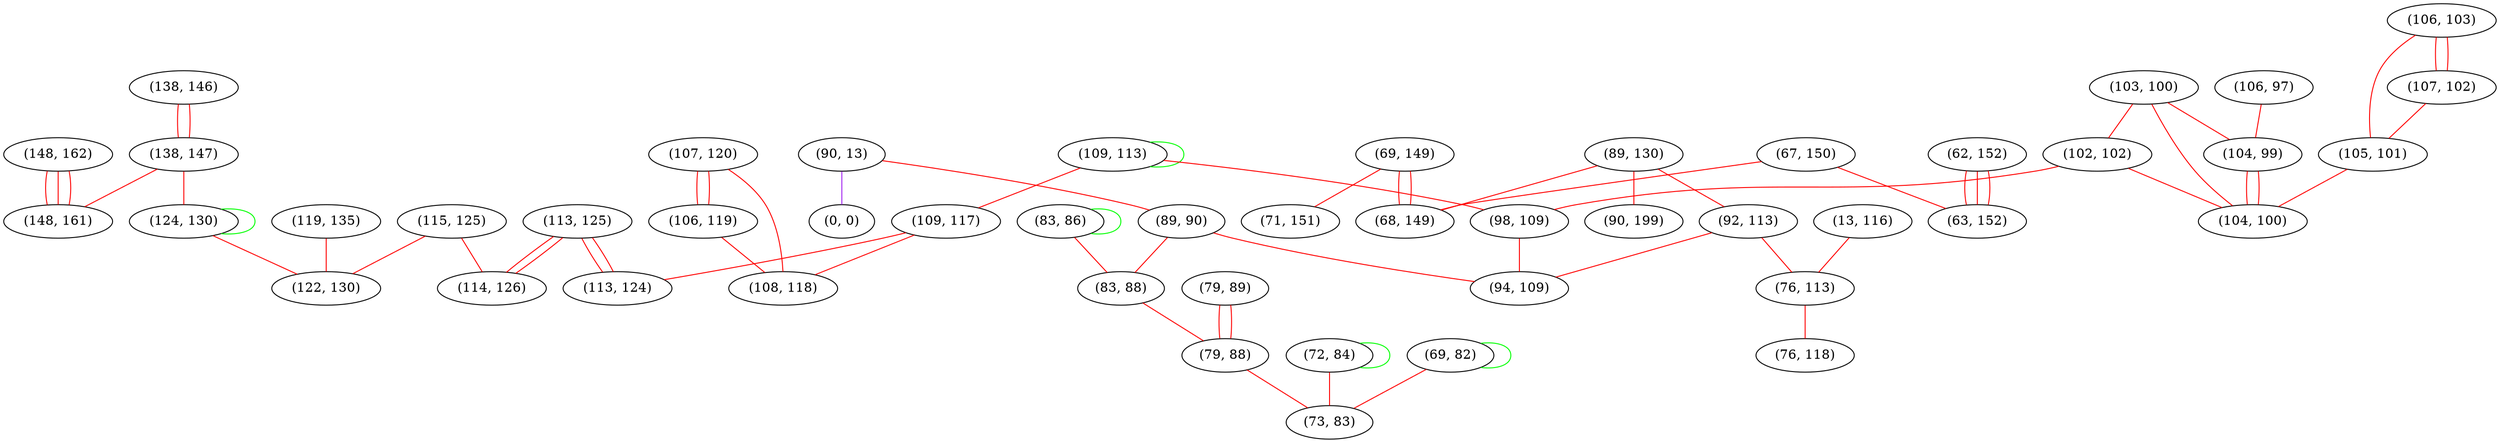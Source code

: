 graph "" {
"(148, 162)";
"(109, 113)";
"(119, 135)";
"(69, 149)";
"(83, 86)";
"(107, 120)";
"(90, 13)";
"(72, 84)";
"(13, 116)";
"(89, 130)";
"(89, 90)";
"(67, 150)";
"(115, 125)";
"(106, 103)";
"(79, 89)";
"(69, 82)";
"(109, 117)";
"(103, 100)";
"(90, 199)";
"(138, 146)";
"(0, 0)";
"(92, 113)";
"(102, 102)";
"(113, 125)";
"(138, 147)";
"(83, 88)";
"(68, 149)";
"(76, 113)";
"(106, 97)";
"(106, 119)";
"(114, 126)";
"(62, 152)";
"(104, 99)";
"(79, 88)";
"(113, 124)";
"(124, 130)";
"(148, 161)";
"(76, 118)";
"(98, 109)";
"(122, 130)";
"(63, 152)";
"(107, 102)";
"(108, 118)";
"(105, 101)";
"(73, 83)";
"(71, 151)";
"(94, 109)";
"(104, 100)";
"(148, 162)" -- "(148, 161)"  [color=red, key=0, weight=1];
"(148, 162)" -- "(148, 161)"  [color=red, key=1, weight=1];
"(148, 162)" -- "(148, 161)"  [color=red, key=2, weight=1];
"(109, 113)" -- "(109, 113)"  [color=green, key=0, weight=2];
"(109, 113)" -- "(98, 109)"  [color=red, key=0, weight=1];
"(109, 113)" -- "(109, 117)"  [color=red, key=0, weight=1];
"(119, 135)" -- "(122, 130)"  [color=red, key=0, weight=1];
"(69, 149)" -- "(68, 149)"  [color=red, key=0, weight=1];
"(69, 149)" -- "(68, 149)"  [color=red, key=1, weight=1];
"(69, 149)" -- "(71, 151)"  [color=red, key=0, weight=1];
"(83, 86)" -- "(83, 88)"  [color=red, key=0, weight=1];
"(83, 86)" -- "(83, 86)"  [color=green, key=0, weight=2];
"(107, 120)" -- "(106, 119)"  [color=red, key=0, weight=1];
"(107, 120)" -- "(106, 119)"  [color=red, key=1, weight=1];
"(107, 120)" -- "(108, 118)"  [color=red, key=0, weight=1];
"(90, 13)" -- "(89, 90)"  [color=red, key=0, weight=1];
"(90, 13)" -- "(0, 0)"  [color=purple, key=0, weight=4];
"(72, 84)" -- "(73, 83)"  [color=red, key=0, weight=1];
"(72, 84)" -- "(72, 84)"  [color=green, key=0, weight=2];
"(13, 116)" -- "(76, 113)"  [color=red, key=0, weight=1];
"(89, 130)" -- "(68, 149)"  [color=red, key=0, weight=1];
"(89, 130)" -- "(90, 199)"  [color=red, key=0, weight=1];
"(89, 130)" -- "(92, 113)"  [color=red, key=0, weight=1];
"(89, 90)" -- "(83, 88)"  [color=red, key=0, weight=1];
"(89, 90)" -- "(94, 109)"  [color=red, key=0, weight=1];
"(67, 150)" -- "(68, 149)"  [color=red, key=0, weight=1];
"(67, 150)" -- "(63, 152)"  [color=red, key=0, weight=1];
"(115, 125)" -- "(114, 126)"  [color=red, key=0, weight=1];
"(115, 125)" -- "(122, 130)"  [color=red, key=0, weight=1];
"(106, 103)" -- "(105, 101)"  [color=red, key=0, weight=1];
"(106, 103)" -- "(107, 102)"  [color=red, key=0, weight=1];
"(106, 103)" -- "(107, 102)"  [color=red, key=1, weight=1];
"(79, 89)" -- "(79, 88)"  [color=red, key=0, weight=1];
"(79, 89)" -- "(79, 88)"  [color=red, key=1, weight=1];
"(69, 82)" -- "(73, 83)"  [color=red, key=0, weight=1];
"(69, 82)" -- "(69, 82)"  [color=green, key=0, weight=2];
"(109, 117)" -- "(108, 118)"  [color=red, key=0, weight=1];
"(109, 117)" -- "(113, 124)"  [color=red, key=0, weight=1];
"(103, 100)" -- "(104, 99)"  [color=red, key=0, weight=1];
"(103, 100)" -- "(104, 100)"  [color=red, key=0, weight=1];
"(103, 100)" -- "(102, 102)"  [color=red, key=0, weight=1];
"(138, 146)" -- "(138, 147)"  [color=red, key=0, weight=1];
"(138, 146)" -- "(138, 147)"  [color=red, key=1, weight=1];
"(92, 113)" -- "(76, 113)"  [color=red, key=0, weight=1];
"(92, 113)" -- "(94, 109)"  [color=red, key=0, weight=1];
"(102, 102)" -- "(98, 109)"  [color=red, key=0, weight=1];
"(102, 102)" -- "(104, 100)"  [color=red, key=0, weight=1];
"(113, 125)" -- "(114, 126)"  [color=red, key=0, weight=1];
"(113, 125)" -- "(114, 126)"  [color=red, key=1, weight=1];
"(113, 125)" -- "(113, 124)"  [color=red, key=0, weight=1];
"(113, 125)" -- "(113, 124)"  [color=red, key=1, weight=1];
"(138, 147)" -- "(124, 130)"  [color=red, key=0, weight=1];
"(138, 147)" -- "(148, 161)"  [color=red, key=0, weight=1];
"(83, 88)" -- "(79, 88)"  [color=red, key=0, weight=1];
"(76, 113)" -- "(76, 118)"  [color=red, key=0, weight=1];
"(106, 97)" -- "(104, 99)"  [color=red, key=0, weight=1];
"(106, 119)" -- "(108, 118)"  [color=red, key=0, weight=1];
"(62, 152)" -- "(63, 152)"  [color=red, key=0, weight=1];
"(62, 152)" -- "(63, 152)"  [color=red, key=1, weight=1];
"(62, 152)" -- "(63, 152)"  [color=red, key=2, weight=1];
"(104, 99)" -- "(104, 100)"  [color=red, key=0, weight=1];
"(104, 99)" -- "(104, 100)"  [color=red, key=1, weight=1];
"(79, 88)" -- "(73, 83)"  [color=red, key=0, weight=1];
"(124, 130)" -- "(124, 130)"  [color=green, key=0, weight=2];
"(124, 130)" -- "(122, 130)"  [color=red, key=0, weight=1];
"(98, 109)" -- "(94, 109)"  [color=red, key=0, weight=1];
"(107, 102)" -- "(105, 101)"  [color=red, key=0, weight=1];
"(105, 101)" -- "(104, 100)"  [color=red, key=0, weight=1];
}
